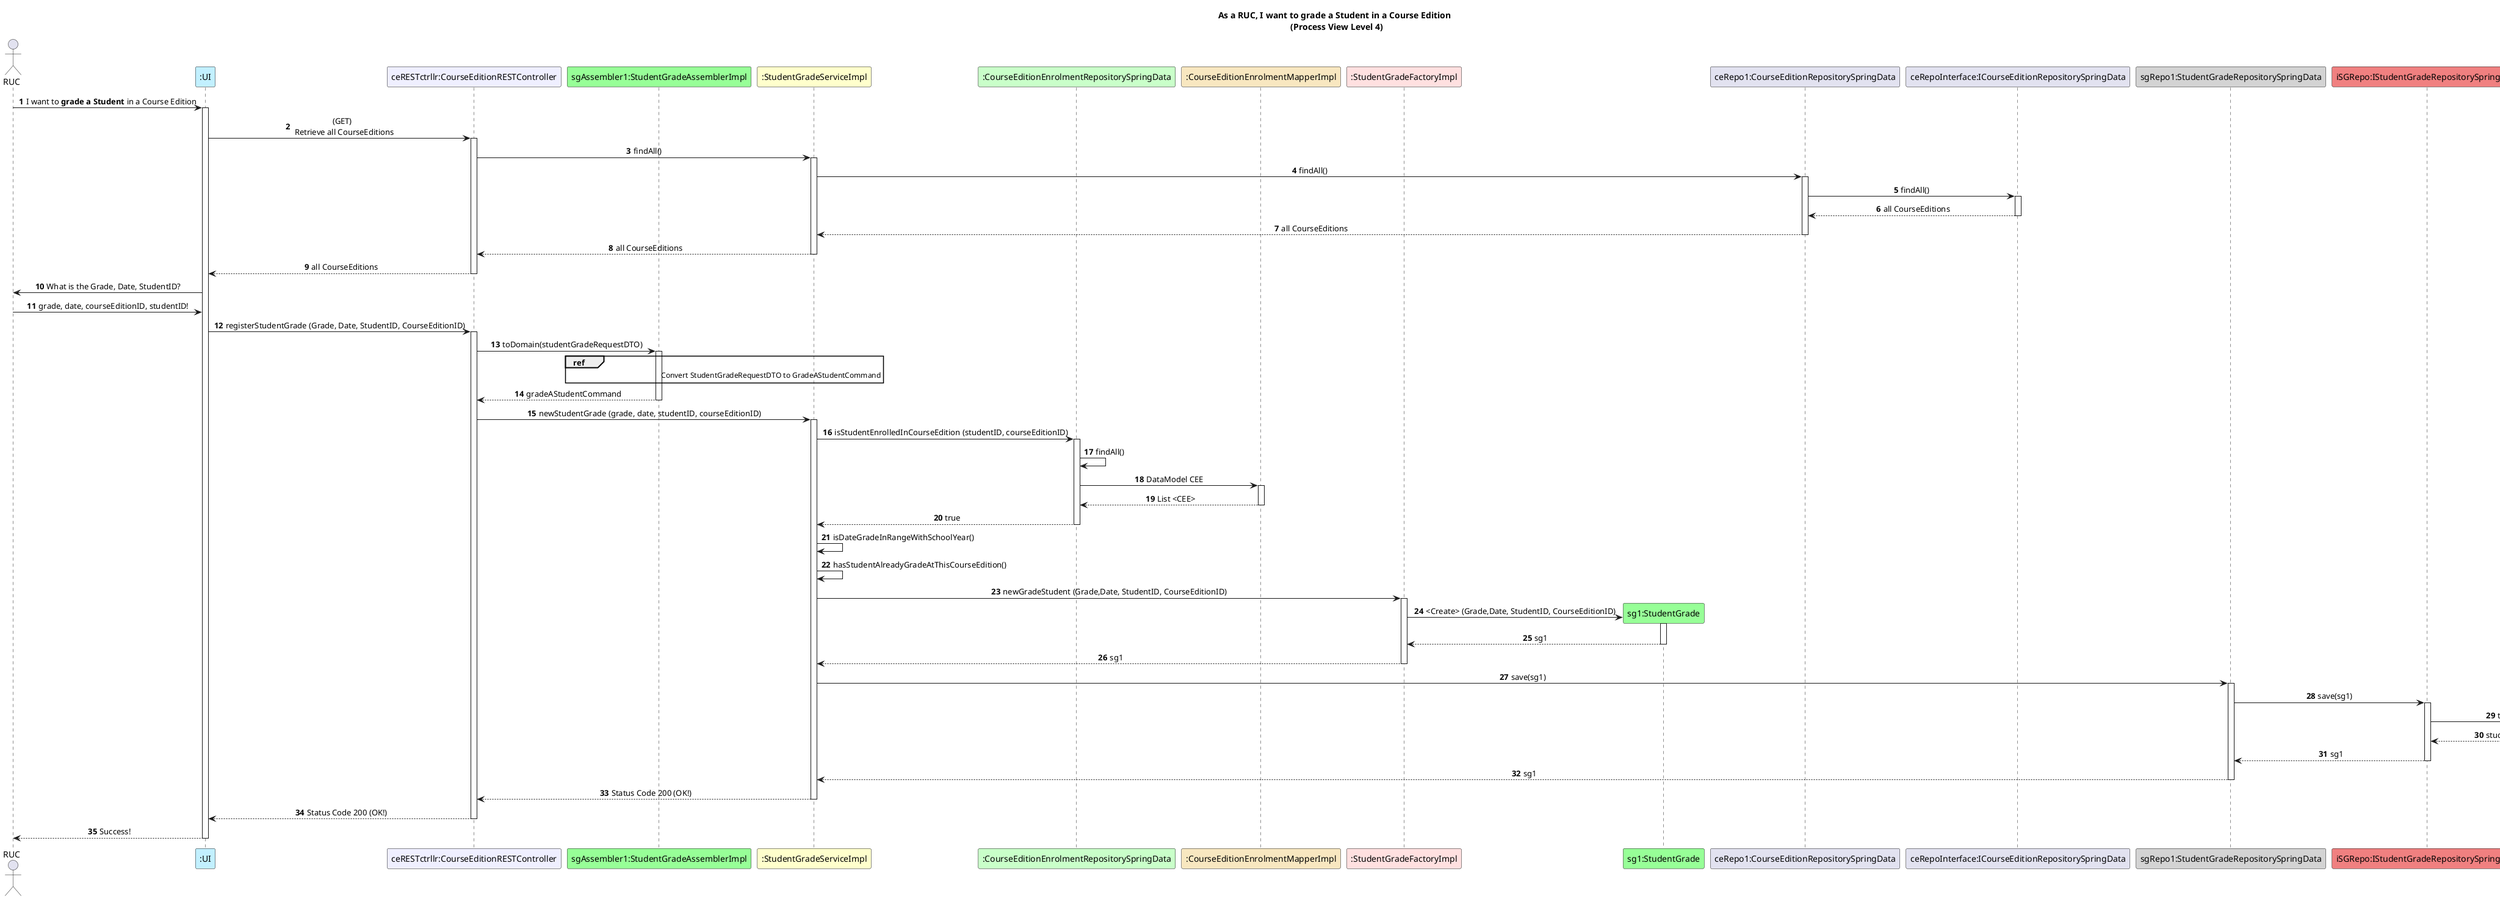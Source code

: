 @startuml

title As a RUC, I want to grade a Student in a Course Edition \n (Process View Level 4)
skinparam sequencemessagealign center
autonumber

actor RUC
participant ":UI" as ui #application
participant "ceRESTctrllr:CourseEditionRESTController" as ctrlrREST #motivation
participant "sgAssembler1:StudentGradeAssemblerImpl" as assembler #physical
participant ":StudentGradeServiceImpl" as sr #business
participant ":CourseEditionEnrolmentRepositorySpringData" as ceer #technology
participant ":CourseEditionEnrolmentMapperImpl" as ceemp #strategy
participant ":StudentGradeFactoryImpl" as sgf #implementation
participant "sg1:StudentGrade" as gs #physical
participant "ceRepo1:CourseEditionRepositorySpringData" as courseEditionRepo
participant "ceRepoInterface:ICourseEditionRepositorySpringData" as icourseEditionRepo
participant "sgRepo1:StudentGradeRepositorySpringData" as sgr #lightgray
participant "iSGRepo:IStudentGradeRepositorySpringData" as IStudentGradeRepoSpringData #lightcoral
participant "sgMapper:StudentGradeMapper" as sgmp #mistyrose


RUC -> ui : I want to **grade a Student** in a Course Edition
activate ui
ui -> ctrlrREST : (GET) \n Retrieve all CourseEditions
activate ctrlrREST
ctrlrREST -> sr : findAll()
activate sr
sr -> courseEditionRepo : findAll()
activate courseEditionRepo
courseEditionRepo -> icourseEditionRepo : findAll()
activate icourseEditionRepo
icourseEditionRepo --> courseEditionRepo : all CourseEditions
deactivate icourseEditionRepo
courseEditionRepo --> sr : all CourseEditions
deactivate courseEditionRepo
sr --> ctrlrREST : all CourseEditions
deactivate sr
ctrlrREST --> ui : all CourseEditions
deactivate ctrlrREST


ui -> RUC : What is the Grade, Date, StudentID?
RUC -> ui : grade, date, courseEditionID, studentID!
ui -> ctrlrREST : registerStudentGrade (Grade, Date, StudentID, CourseEditionID)

activate ctrlrREST
ctrlrREST -> assembler : toDomain(studentGradeRequestDTO)
activate assembler
ref over assembler : \t \t \t \t \t \t Convert StudentGradeRequestDTO to GradeAStudentCommand
assembler --> ctrlrREST : gradeAStudentCommand
deactivate assembler


ctrlrREST -> sr : newStudentGrade (grade, date, studentID, courseEditionID)
activate sr
sr -> ceer : isStudentEnrolledInCourseEdition (studentID, courseEditionID)
activate ceer

ceer -> ceer: findAll()
ceer -> ceemp :  DataModel CEE
activate ceemp
ceemp --> ceer : List <CEE>
deactivate ceemp
ceer --> sr : true
deactivate ceer

sr -> sr : isDateGradeInRangeWithSchoolYear()
sr -> sr : hasStudentAlreadyGradeAtThisCourseEdition()

sr -> sgf : newGradeStudent (Grade,Date, StudentID, CourseEditionID)
activate sgf
create gs
sgf -> gs : <Create> (Grade,Date, StudentID, CourseEditionID)
activate gs
gs --> sgf : sg1
deactivate gs
sgf --> sr : sg1
deactivate sgf
sr -> sgr : save(sg1)
activate sgr
sgr -> IStudentGradeRepoSpringData : save(sg1)
activate IStudentGradeRepoSpringData
IStudentGradeRepoSpringData -> sgmp : toData(sg1)
activate sgmp
sgmp --> IStudentGradeRepoSpringData : studentDataModel
deactivate sgmp
IStudentGradeRepoSpringData --> sgr : sg1
deactivate IStudentGradeRepoSpringData
sgr --> sr -- : sg1
sr --> ctrlrREST -- : Status Code 200 (OK!)
ctrlrREST --> ui -- : Status Code 200 (OK!)
ui --> RUC : Success!
deactivate ui

@enduml